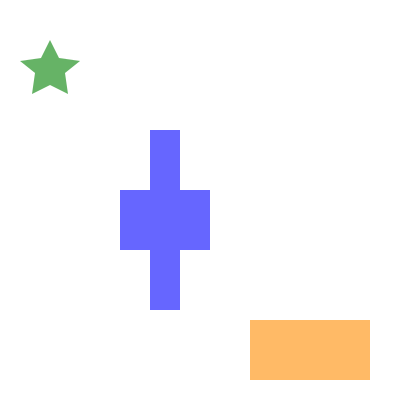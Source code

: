 {
  "$schema": "https://vega.github.io/schema/vega/v5.json",
  "description": "A simple pie chart with embedded data.",
  "background": "white",
  "padding": 5,
  "width": 200,
  "height": 200,
  "style": "view",
  "data": [{
    "name": "data_0",
    "values": [
      {"x": 20, "y": 30, "fill": "green", "scaleX": 15, "scaleY": 15, "path": "M0,.5L.6,.8L.5,.1L1,-.3L.3,-.4L0,-1L-.3,-.4L-1,-.3L-.5,.1L-.6.8L0,.5Z"},
      {"x": 40, "y": 30, "fill": "blue", "scaleX": 15, "scaleY": 30, "path": "M2 1 h1 v1 h1 v1 h-1 v1 h-1 v-1 h-1 v-1 h1 z"},
      {"x": 150, "y": 170, "fill": "darkorange", "scaleX": 30, "scaleY": 15, "path": "M-1,-1L1,-1L1,1L-1,1Z"}
    ]
  }],
  "marks": [
    {
      "name": "marks",
      "type": "path",
      "from": {"data": "data_0"},
      "style": ["arc"],
      "encode": {
        "update": {
          "x": {"field": "x"},
          "y": {"field": "y"},
          "scaleX": {"field": "scaleX"},
          "scaleY": {"field": "scaleY"},
          "path": {"field": "path"},
          "fill":  {"field": "fill"},
          "fillOpacity": {"value": 0.6}
        }
      }
    }
  ]
}
